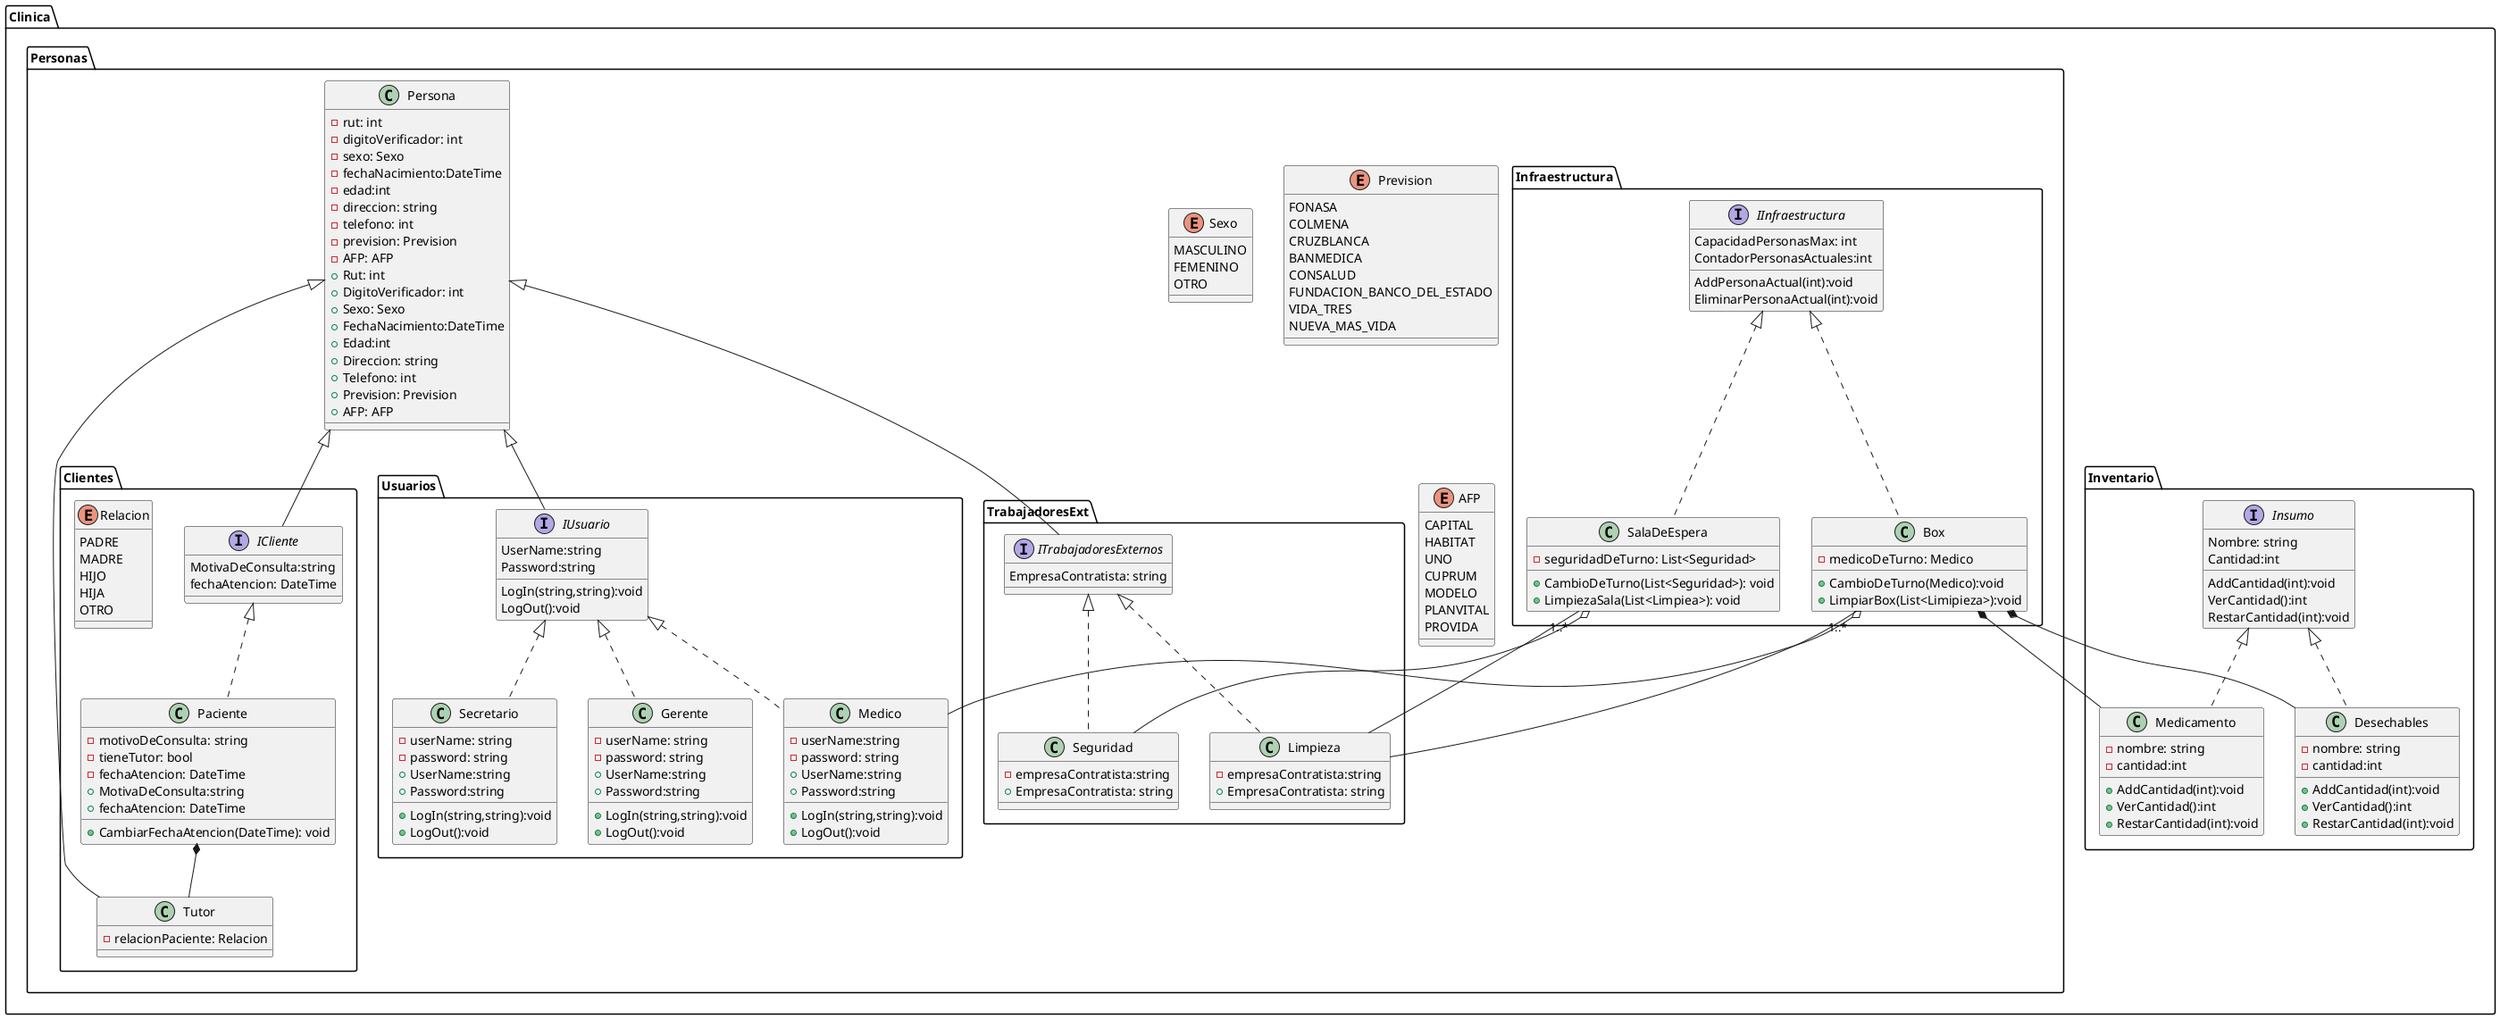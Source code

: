 @startuml Consultorio
package Clinica
{
   
    
    package Inventario
    {

        interface Insumo {
            Nombre: string
            Cantidad:int
            AddCantidad(int):void
            VerCantidad():int
            RestarCantidad(int):void
        }
        class Medicamento {
            - nombre: string
            - cantidad:int
            + AddCantidad(int):void
            + VerCantidad():int
            + RestarCantidad(int):void
        }
        class Desechables {
            - nombre: string
            - cantidad:int
            + AddCantidad(int):void
            + VerCantidad():int
            + RestarCantidad(int):void
        }
    }
    package Personas
    {

    enum Sexo{
        MASCULINO
        FEMENINO
        OTRO
    }
    enum Prevision{
        FONASA
        COLMENA
        CRUZBLANCA
        BANMEDICA
        CONSALUD
        FUNDACION_BANCO_DEL_ESTADO
        VIDA_TRES
        NUEVA_MAS_VIDA
    }

    enum AFP{
        CAPITAL
        HABITAT
        UNO
        CUPRUM
        MODELO
        PLANVITAL
        PROVIDA
    }
        class Persona
        {
        - rut: int
        - digitoVerificador: int
        - sexo: Sexo
        - fechaNacimiento:DateTime
        - edad:int
        - direccion: string
        - telefono: int
        - prevision: Prevision
        - AFP: AFP
        + Rut: int
        + DigitoVerificador: int
        + Sexo: Sexo
        + FechaNacimiento:DateTime
        + Edad:int
        + Direccion: string
        + Telefono: int
        + Prevision: Prevision
        + AFP: AFP
        }

        package TrabajadoresExt
        {
        interface ITrabajadoresExternos{
            EmpresaContratista: string
        }
         class Limpieza{
            - empresaContratista:string
            + EmpresaContratista: string
         }

        class Seguridad{
            - empresaContratista:string
            + EmpresaContratista: string
        }
        }
        package Clientes
        {
            interface ICliente{
            MotivaDeConsulta:string
            fechaAtencion: DateTime
        }

        enum Relacion{
            PADRE
            MADRE
            HIJO
            HIJA
            OTRO
        }
         class Paciente{
            - motivoDeConsulta: string
            - tieneTutor: bool
            - fechaAtencion: DateTime
            + CambiarFechaAtencion(DateTime): void
            + MotivaDeConsulta:string
            + fechaAtencion: DateTime
        }
        class Tutor{
            - relacionPaciente: Relacion
        }
        }
        

        
        package Usuarios
        {
            interface IUsuario
            {
                LogIn(string,string):void
                LogOut():void
                UserName:string
                Password:string
            }
            class Secretario{
                -userName: string
                -password: string
                + LogIn(string,string):void
                + LogOut():void
                + UserName:string
                + Password:string
            }

            class Medico{
                - userName:string
                - password: string
                + LogIn(string,string):void
                + LogOut():void
                + UserName:string
                + Password:string
            }

            class Gerente
            {
                -userName: string
                -password: string
                + LogIn(string,string):void
                + LogOut():void
                + UserName:string
                + Password:string

            }
          
        }
        package Infraestructura
         {
             interface IInfraestructura{
                 CapacidadPersonasMax: int
                 ContadorPersonasActuales:int
                 AddPersonaActual(int):void
                 EliminarPersonaActual(int):void
             }
             class Box{
                 - medicoDeTurno: Medico
                 + CambioDeTurno(Medico):void
                 + LimpiarBox(List<Limipieza>):void
             }
             class SalaDeEspera {
                 - seguridadDeTurno: List<Seguridad>
                 + CambioDeTurno(List<Seguridad>): void
                 + LimpiezaSala(List<Limpiea>): void
             }
             

         }
        'Relaciones
        'Herencias
        Persona<|-- Tutor
       
        'Composicion
        '(Se tienen en campo y no existen sin estar dentro de la clase)
        Paciente *-- Tutor
        Box *-- Medicamento
        Box *-- Desechables
        'Agregacion
        '(Se tienen en campo pero existen independiente)
        Box o-- Medico
        SalaDeEspera o-- Seguridad
        'Asociacion
        '(Interactuan pero son independientes, ej: pueden estar en metodo de el objeto)
        Box "1..*" -- Limpieza
        SalaDeEspera "1..*"-- Limpieza
        'Interfaces:

        'Herencias Interfaces
        Persona <|-- ITrabajadoresExternos
        Persona <|-- ICliente
        Persona <|-- IUsuario
        'Interfaz T externos
        ITrabajadoresExternos <|.. Limpieza
        ITrabajadoresExternos <|.. Seguridad
        'Interfaz Usuarios
        IUsuario <|.. Secretario
        IUsuario <|.. Gerente
        IUsuario <|.. Medico
        'Interfaz Clientes
        ICliente <|.. Paciente
        'Interfaz Insumos
        Insumo <|.. Medicamento
        Insumo <|.. Desechables
        'Interfaz Infraestructura
        IInfraestructura <|.. Box
        IInfraestructura <|.. SalaDeEspera
        
    }
    
}
@enduml